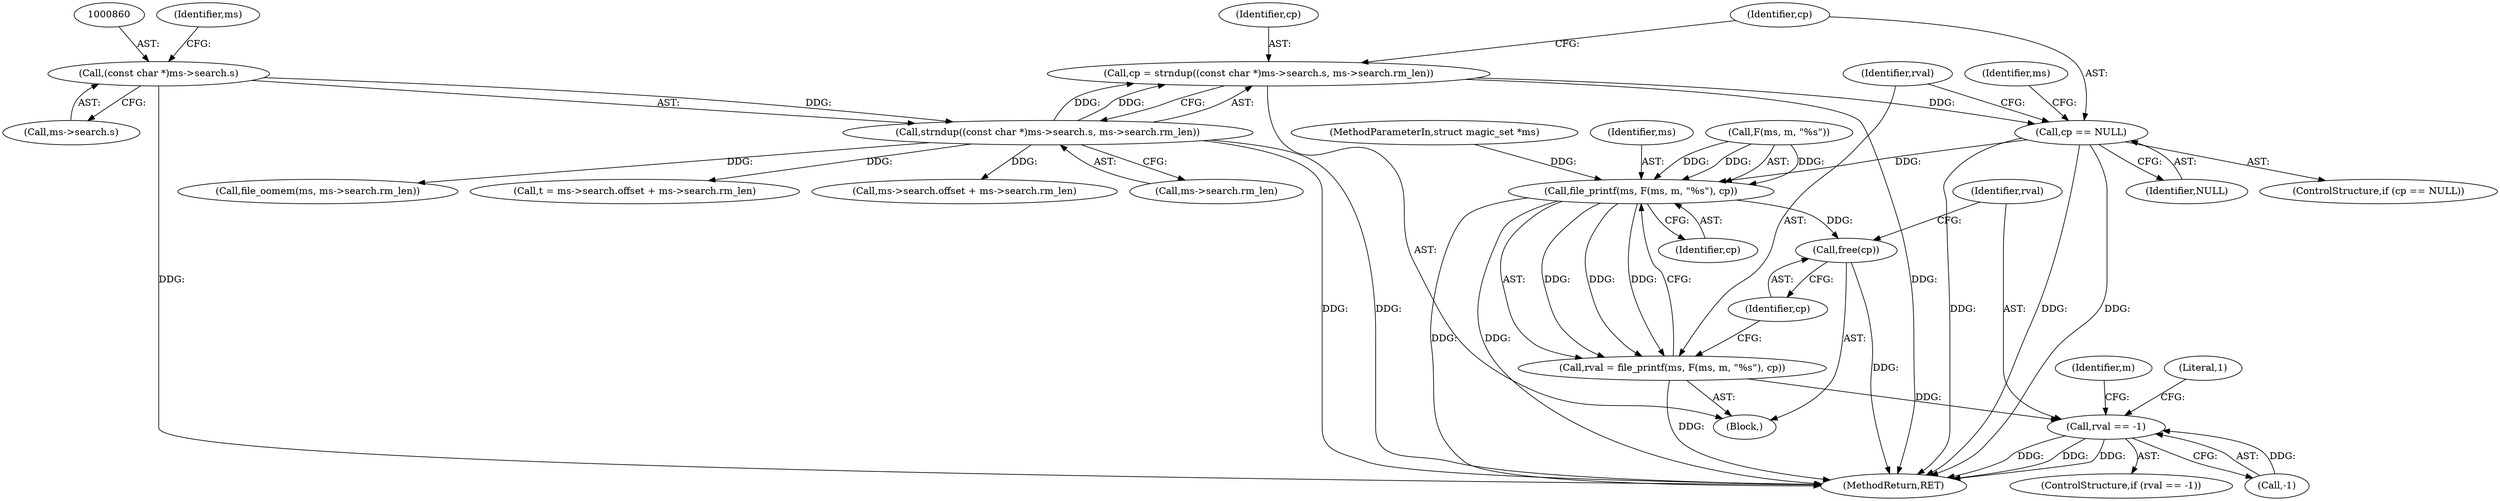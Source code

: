 digraph "0_file_4a284c89d6ef11aca34da65da7d673050a5ea320_5@pointer" {
"1000872" [label="(Call,cp == NULL)"];
"1000856" [label="(Call,cp = strndup((const char *)ms->search.s, ms->search.rm_len))"];
"1000858" [label="(Call,strndup((const char *)ms->search.s, ms->search.rm_len))"];
"1000859" [label="(Call,(const char *)ms->search.s)"];
"1000888" [label="(Call,file_printf(ms, F(ms, m, \"%s\"), cp))"];
"1000886" [label="(Call,rval = file_printf(ms, F(ms, m, \"%s\"), cp))"];
"1000898" [label="(Call,rval == -1)"];
"1000895" [label="(Call,free(cp))"];
"1000921" [label="(Call,ms->search.offset + ms->search.rm_len)"];
"1000853" [label="(Block,)"];
"1000890" [label="(Call,F(ms, m, \"%s\"))"];
"1000908" [label="(Identifier,m)"];
"1000866" [label="(Call,ms->search.rm_len)"];
"1000861" [label="(Call,ms->search.s)"];
"1000874" [label="(Identifier,NULL)"];
"1000873" [label="(Identifier,cp)"];
"1000857" [label="(Identifier,cp)"];
"1000856" [label="(Call,cp = strndup((const char *)ms->search.s, ms->search.rm_len))"];
"1000871" [label="(ControlStructure,if (cp == NULL))"];
"1000904" [label="(Literal,1)"];
"1000894" [label="(Identifier,cp)"];
"1000876" [label="(Call,file_oomem(ms, ms->search.rm_len))"];
"1000858" [label="(Call,strndup((const char *)ms->search.s, ms->search.rm_len))"];
"1001022" [label="(MethodReturn,RET)"];
"1000888" [label="(Call,file_printf(ms, F(ms, m, \"%s\"), cp))"];
"1000895" [label="(Call,free(cp))"];
"1000899" [label="(Identifier,rval)"];
"1000887" [label="(Identifier,rval)"];
"1000859" [label="(Call,(const char *)ms->search.s)"];
"1000886" [label="(Call,rval = file_printf(ms, F(ms, m, \"%s\"), cp))"];
"1000868" [label="(Identifier,ms)"];
"1000897" [label="(ControlStructure,if (rval == -1))"];
"1000898" [label="(Call,rval == -1)"];
"1000877" [label="(Identifier,ms)"];
"1000102" [label="(MethodParameterIn,struct magic_set *ms)"];
"1000919" [label="(Call,t = ms->search.offset + ms->search.rm_len)"];
"1000872" [label="(Call,cp == NULL)"];
"1000900" [label="(Call,-1)"];
"1000896" [label="(Identifier,cp)"];
"1000889" [label="(Identifier,ms)"];
"1000872" -> "1000871"  [label="AST: "];
"1000872" -> "1000874"  [label="CFG: "];
"1000873" -> "1000872"  [label="AST: "];
"1000874" -> "1000872"  [label="AST: "];
"1000877" -> "1000872"  [label="CFG: "];
"1000887" -> "1000872"  [label="CFG: "];
"1000872" -> "1001022"  [label="DDG: "];
"1000872" -> "1001022"  [label="DDG: "];
"1000872" -> "1001022"  [label="DDG: "];
"1000856" -> "1000872"  [label="DDG: "];
"1000872" -> "1000888"  [label="DDG: "];
"1000856" -> "1000853"  [label="AST: "];
"1000856" -> "1000858"  [label="CFG: "];
"1000857" -> "1000856"  [label="AST: "];
"1000858" -> "1000856"  [label="AST: "];
"1000873" -> "1000856"  [label="CFG: "];
"1000856" -> "1001022"  [label="DDG: "];
"1000858" -> "1000856"  [label="DDG: "];
"1000858" -> "1000856"  [label="DDG: "];
"1000858" -> "1000866"  [label="CFG: "];
"1000859" -> "1000858"  [label="AST: "];
"1000866" -> "1000858"  [label="AST: "];
"1000858" -> "1001022"  [label="DDG: "];
"1000858" -> "1001022"  [label="DDG: "];
"1000859" -> "1000858"  [label="DDG: "];
"1000858" -> "1000876"  [label="DDG: "];
"1000858" -> "1000919"  [label="DDG: "];
"1000858" -> "1000921"  [label="DDG: "];
"1000859" -> "1000861"  [label="CFG: "];
"1000860" -> "1000859"  [label="AST: "];
"1000861" -> "1000859"  [label="AST: "];
"1000868" -> "1000859"  [label="CFG: "];
"1000859" -> "1001022"  [label="DDG: "];
"1000888" -> "1000886"  [label="AST: "];
"1000888" -> "1000894"  [label="CFG: "];
"1000889" -> "1000888"  [label="AST: "];
"1000890" -> "1000888"  [label="AST: "];
"1000894" -> "1000888"  [label="AST: "];
"1000886" -> "1000888"  [label="CFG: "];
"1000888" -> "1001022"  [label="DDG: "];
"1000888" -> "1001022"  [label="DDG: "];
"1000888" -> "1000886"  [label="DDG: "];
"1000888" -> "1000886"  [label="DDG: "];
"1000888" -> "1000886"  [label="DDG: "];
"1000890" -> "1000888"  [label="DDG: "];
"1000890" -> "1000888"  [label="DDG: "];
"1000890" -> "1000888"  [label="DDG: "];
"1000102" -> "1000888"  [label="DDG: "];
"1000888" -> "1000895"  [label="DDG: "];
"1000886" -> "1000853"  [label="AST: "];
"1000887" -> "1000886"  [label="AST: "];
"1000896" -> "1000886"  [label="CFG: "];
"1000886" -> "1001022"  [label="DDG: "];
"1000886" -> "1000898"  [label="DDG: "];
"1000898" -> "1000897"  [label="AST: "];
"1000898" -> "1000900"  [label="CFG: "];
"1000899" -> "1000898"  [label="AST: "];
"1000900" -> "1000898"  [label="AST: "];
"1000904" -> "1000898"  [label="CFG: "];
"1000908" -> "1000898"  [label="CFG: "];
"1000898" -> "1001022"  [label="DDG: "];
"1000898" -> "1001022"  [label="DDG: "];
"1000898" -> "1001022"  [label="DDG: "];
"1000900" -> "1000898"  [label="DDG: "];
"1000895" -> "1000853"  [label="AST: "];
"1000895" -> "1000896"  [label="CFG: "];
"1000896" -> "1000895"  [label="AST: "];
"1000899" -> "1000895"  [label="CFG: "];
"1000895" -> "1001022"  [label="DDG: "];
}
